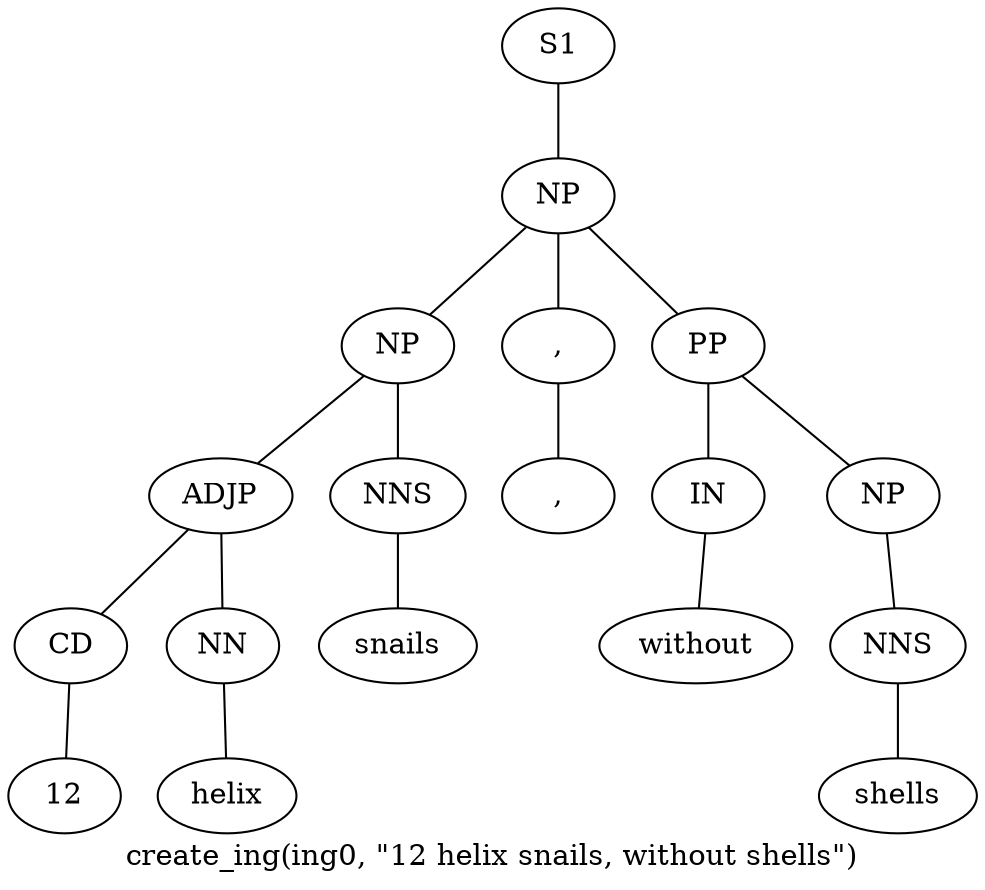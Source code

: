 graph SyntaxGraph {
	label = "create_ing(ing0, \"12 helix snails, without shells\")";
	Node0 [label="S1"];
	Node1 [label="NP"];
	Node2 [label="NP"];
	Node3 [label="ADJP"];
	Node4 [label="CD"];
	Node5 [label="12"];
	Node6 [label="NN"];
	Node7 [label="helix"];
	Node8 [label="NNS"];
	Node9 [label="snails"];
	Node10 [label=","];
	Node11 [label=","];
	Node12 [label="PP"];
	Node13 [label="IN"];
	Node14 [label="without"];
	Node15 [label="NP"];
	Node16 [label="NNS"];
	Node17 [label="shells"];

	Node0 -- Node1;
	Node1 -- Node2;
	Node1 -- Node10;
	Node1 -- Node12;
	Node2 -- Node3;
	Node2 -- Node8;
	Node3 -- Node4;
	Node3 -- Node6;
	Node4 -- Node5;
	Node6 -- Node7;
	Node8 -- Node9;
	Node10 -- Node11;
	Node12 -- Node13;
	Node12 -- Node15;
	Node13 -- Node14;
	Node15 -- Node16;
	Node16 -- Node17;
}